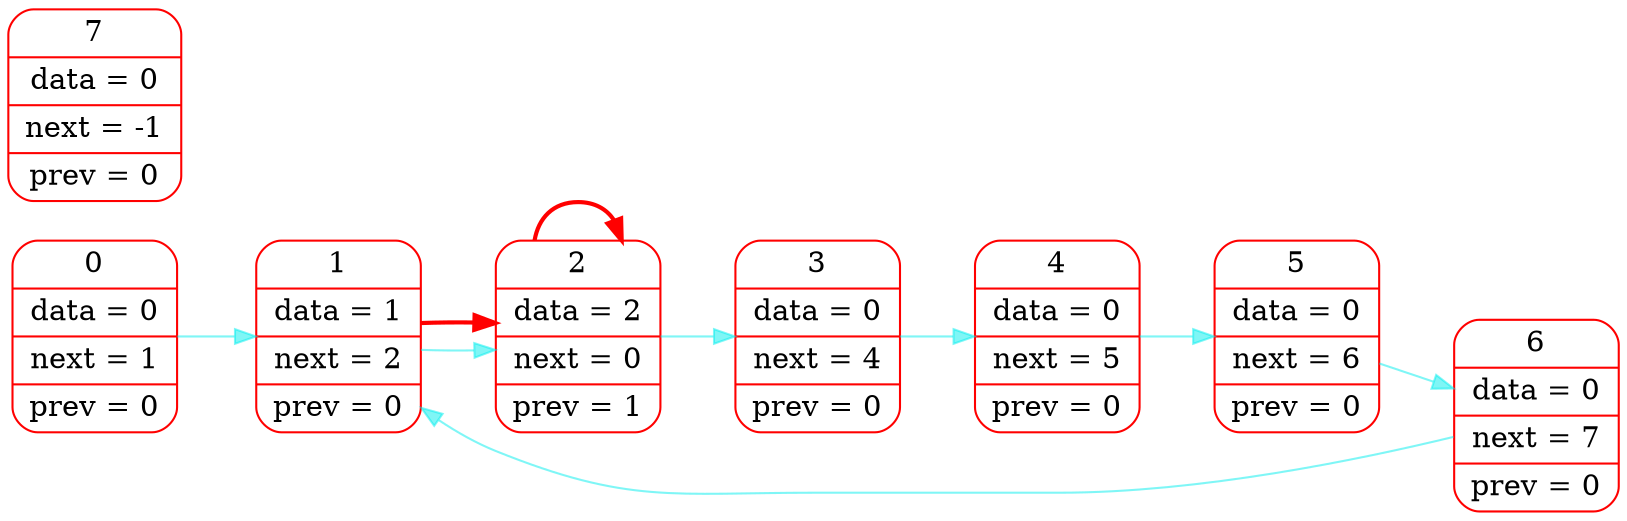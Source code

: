 digraph G{
rankdir=LR;
node[color="red",fontsize=14];
edge[color="#00eeee80",fontsize=12, penwidth=1];
elem0[shape="Mrecord", label="0 | data = 0 | next = 1 | prev = 0"];
elem1[shape="Mrecord", label="1 | data = 1 | next = 2 | prev = 0"];
elem2[shape="Mrecord", label="2 | data = 2 | next = 0 | prev = 1"];
elem3[shape="Mrecord", label="3 | data = 0 | next = 4 | prev = 0"];
elem4[shape="Mrecord", label="4 | data = 0 | next = 5 | prev = 0"];
elem5[shape="Mrecord", label="5 | data = 0 | next = 6 | prev = 0"];
elem6[shape="Mrecord", label="6 | data = 0 | next = 7 | prev = 0"];
elem7[shape="Mrecord", label="7 | data = 0 | next = -1 | prev = 0"];
elem0->elem1->elem2->elem3->elem4->elem5->elem6->elem1;
edge[color="red",fontsize=12, penwidth=2];
elem1->elem2->elem2;
}
